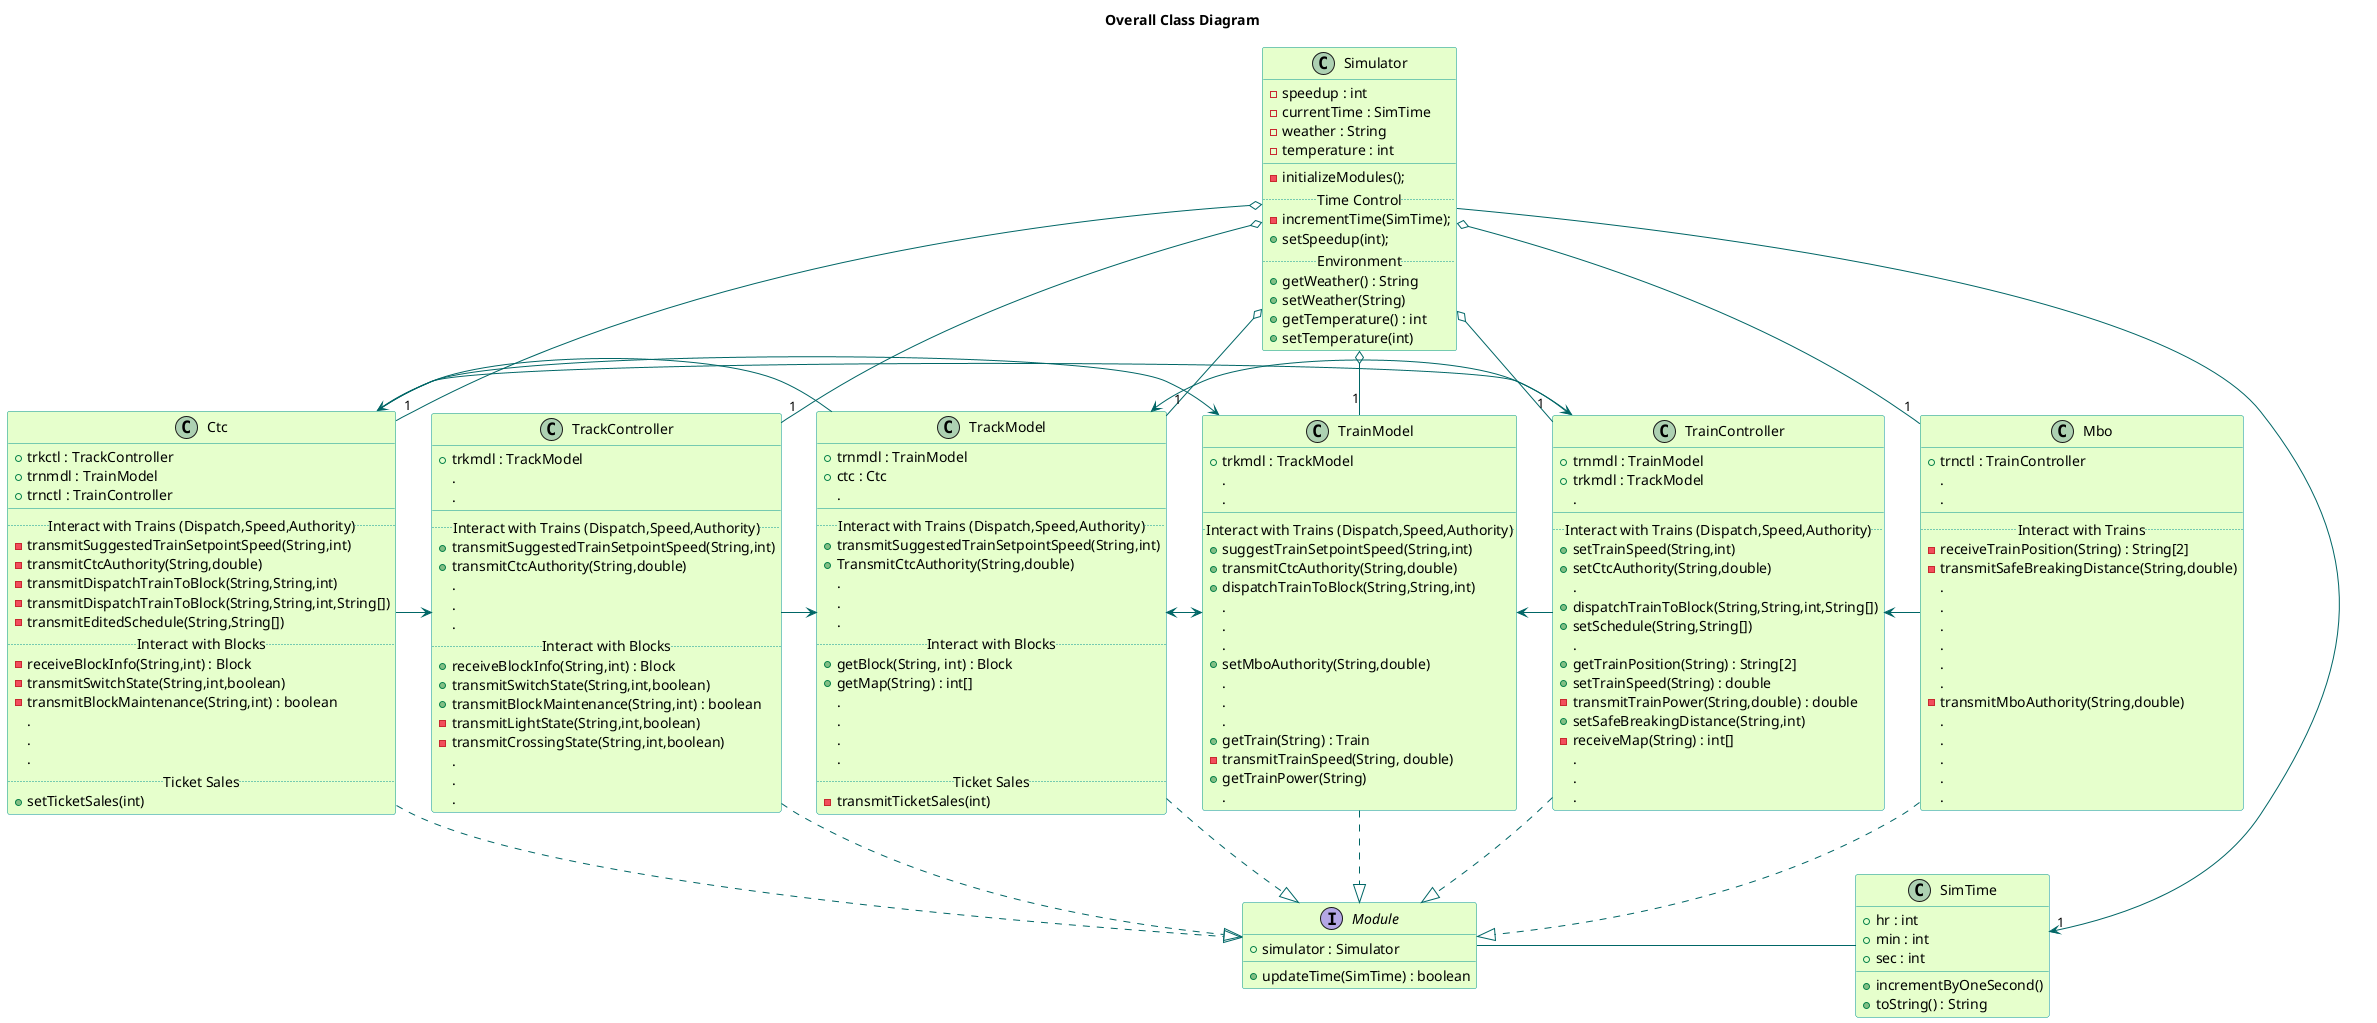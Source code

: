 @startuml
'if only I care about time of day, we should not import SimTime to Module'

title Overall Class Diagram
skinparam backgroundColor transparent
skinparam classBackgroundColor #e6ffcc
skinparam classBorderColor 	#049595
skinparam packageBorderCOlor  #049595
skinparam arrowColor #006666

class Simulator{
  -speedup : int
  -currentTime : SimTime
  -weather : String
  -temperature : int
  __
  -initializeModules();
  ..Time Control..
  -incrementTime(SimTime);
  +setSpeedup(int);
  ..Environment..
  +getWeather() : String
  +setWeather(String)
  +getTemperature() : int
  +setTemperature(int)
}
class SimTime{
  +hr : int
  +min : int
  +sec : int
  +incrementByOneSecond()
  +toString() : String
}
interface Module{
  +simulator : Simulator
  +updateTime(SimTime) : boolean
}
class Ctc{
  +trkctl : TrackController
  +trnmdl : TrainModel
  +trnctl : TrainController
  __
  ..Interact with Trains (Dispatch,Speed,Authority)..
  -transmitSuggestedTrainSetpointSpeed(String,int)
  -transmitCtcAuthority(String,double)
  -transmitDispatchTrainToBlock(String,String,int)
  -transmitDispatchTrainToBlock(String,String,int,String[])
    -transmitEditedSchedule(String,String[])
  ..Interact with Blocks..
  -receiveBlockInfo(String,int) : Block
  -transmitSwitchState(String,int,boolean)
  -transmitBlockMaintenance(String,int) : boolean
  .
  .
  .
  ..Ticket Sales..
  +setTicketSales(int)
}
class TrackController{
  +trkmdl : TrackModel
  .
  .
  __
  ..Interact with Trains (Dispatch,Speed,Authority)..
  +transmitSuggestedTrainSetpointSpeed(String,int)
  +transmitCtcAuthority(String,double)
  .
  .
  .
  ..Interact with Blocks..
  +receiveBlockInfo(String,int) : Block
  +transmitSwitchState(String,int,boolean)
  +transmitBlockMaintenance(String,int) : boolean
  -transmitLightState(String,int,boolean)
  -transmitCrossingState(String,int,boolean)
  .
  .
  .
}
class TrackModel{
  +trnmdl : TrainModel
  +ctc : Ctc
  .
  __
  ..Interact with Trains (Dispatch,Speed,Authority)..
  +transmitSuggestedTrainSetpointSpeed(String,int)
  +TransmitCtcAuthority(String,double)
  .
  .
  .
  ..Interact with Blocks..
  +getBlock(String, int) : Block
  +getMap(String) : int[]
  .
  .
  .
  .
  ..Ticket Sales..
  -transmitTicketSales(int)
}
class TrainModel{
  +trkmdl : TrackModel
  .
  .
  __
  ..Interact with Trains (Dispatch,Speed,Authority)..
  +suggestTrainSetpointSpeed(String,int)
  +transmitCtcAuthority(String,double)
  +dispatchTrainToBlock(String,String,int)
  .
  .
  .
  +setMboAuthority(String,double)
  .
  .
  .
  +getTrain(String) : Train
  -transmitTrainSpeed(String, double)
  +getTrainPower(String)
  .
}
class TrainController{
  +trnmdl : TrainModel
  +trkmdl : TrackModel
  .
  __
  ..Interact with Trains (Dispatch,Speed,Authority)..
  +setTrainSpeed(String,int)
  +setCtcAuthority(String,double)
  .
  +dispatchTrainToBlock(String,String,int,String[])
  +setSchedule(String,String[])
  .
  +getTrainPosition(String) : String[2]
  +setTrainSpeed(String) : double
  -transmitTrainPower(String,double) : double
  +setSafeBreakingDistance(String,int)
  -receiveMap(String) : int[]
  .
  .
  .
}
class Mbo{
  +trnctl : TrainController
  .
  .
  __
  ..Interact with Trains..
  -receiveTrainPosition(String) : String[2]
  -transmitSafeBreakingDistance(String,double)
  .
  .
  .
  .
  .
  .
  -transmitMboAuthority(String,double)
  .
  .
  .
  .
  .
}

Simulator -> "1" SimTime

Simulator o--"1" Ctc
TrackController "1"--o Simulator
TrackModel "1"--o Simulator
TrainModel "1"--o Simulator
TrainController "1"--o Simulator
Mbo "1"--o Simulator

Ctc -.|> Module
TrackController -.|> Module
TrackModel -.|> Module
TrainModel -.|> Module
TrainController -.|> Module
Mbo -.|> Module

Module - SimTime

Ctc -> TrackController
TrackController -> TrackModel
TrackModel <-> TrainModel
TrainModel <- TrainController
TrainController <- Mbo

TrainController -> TrackModel /'for getting map'/
TrackModel -> Ctc /'for ticket sales'/
Ctc -> TrainModel /'for dispatching'/
Ctc -> TrainController /'for dispatching'/

@enduml
